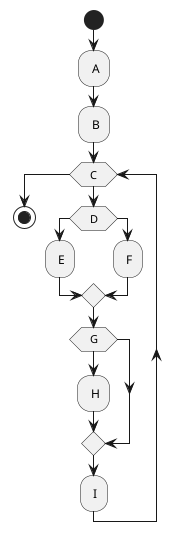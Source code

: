 @startuml
start

: A;
: B;

while (C)
  if (D)
    : E;
  else ()
    : F;
  endif

  if (G) then
    : H;
  endif

    : I;

endwhile

stop
@enduml
